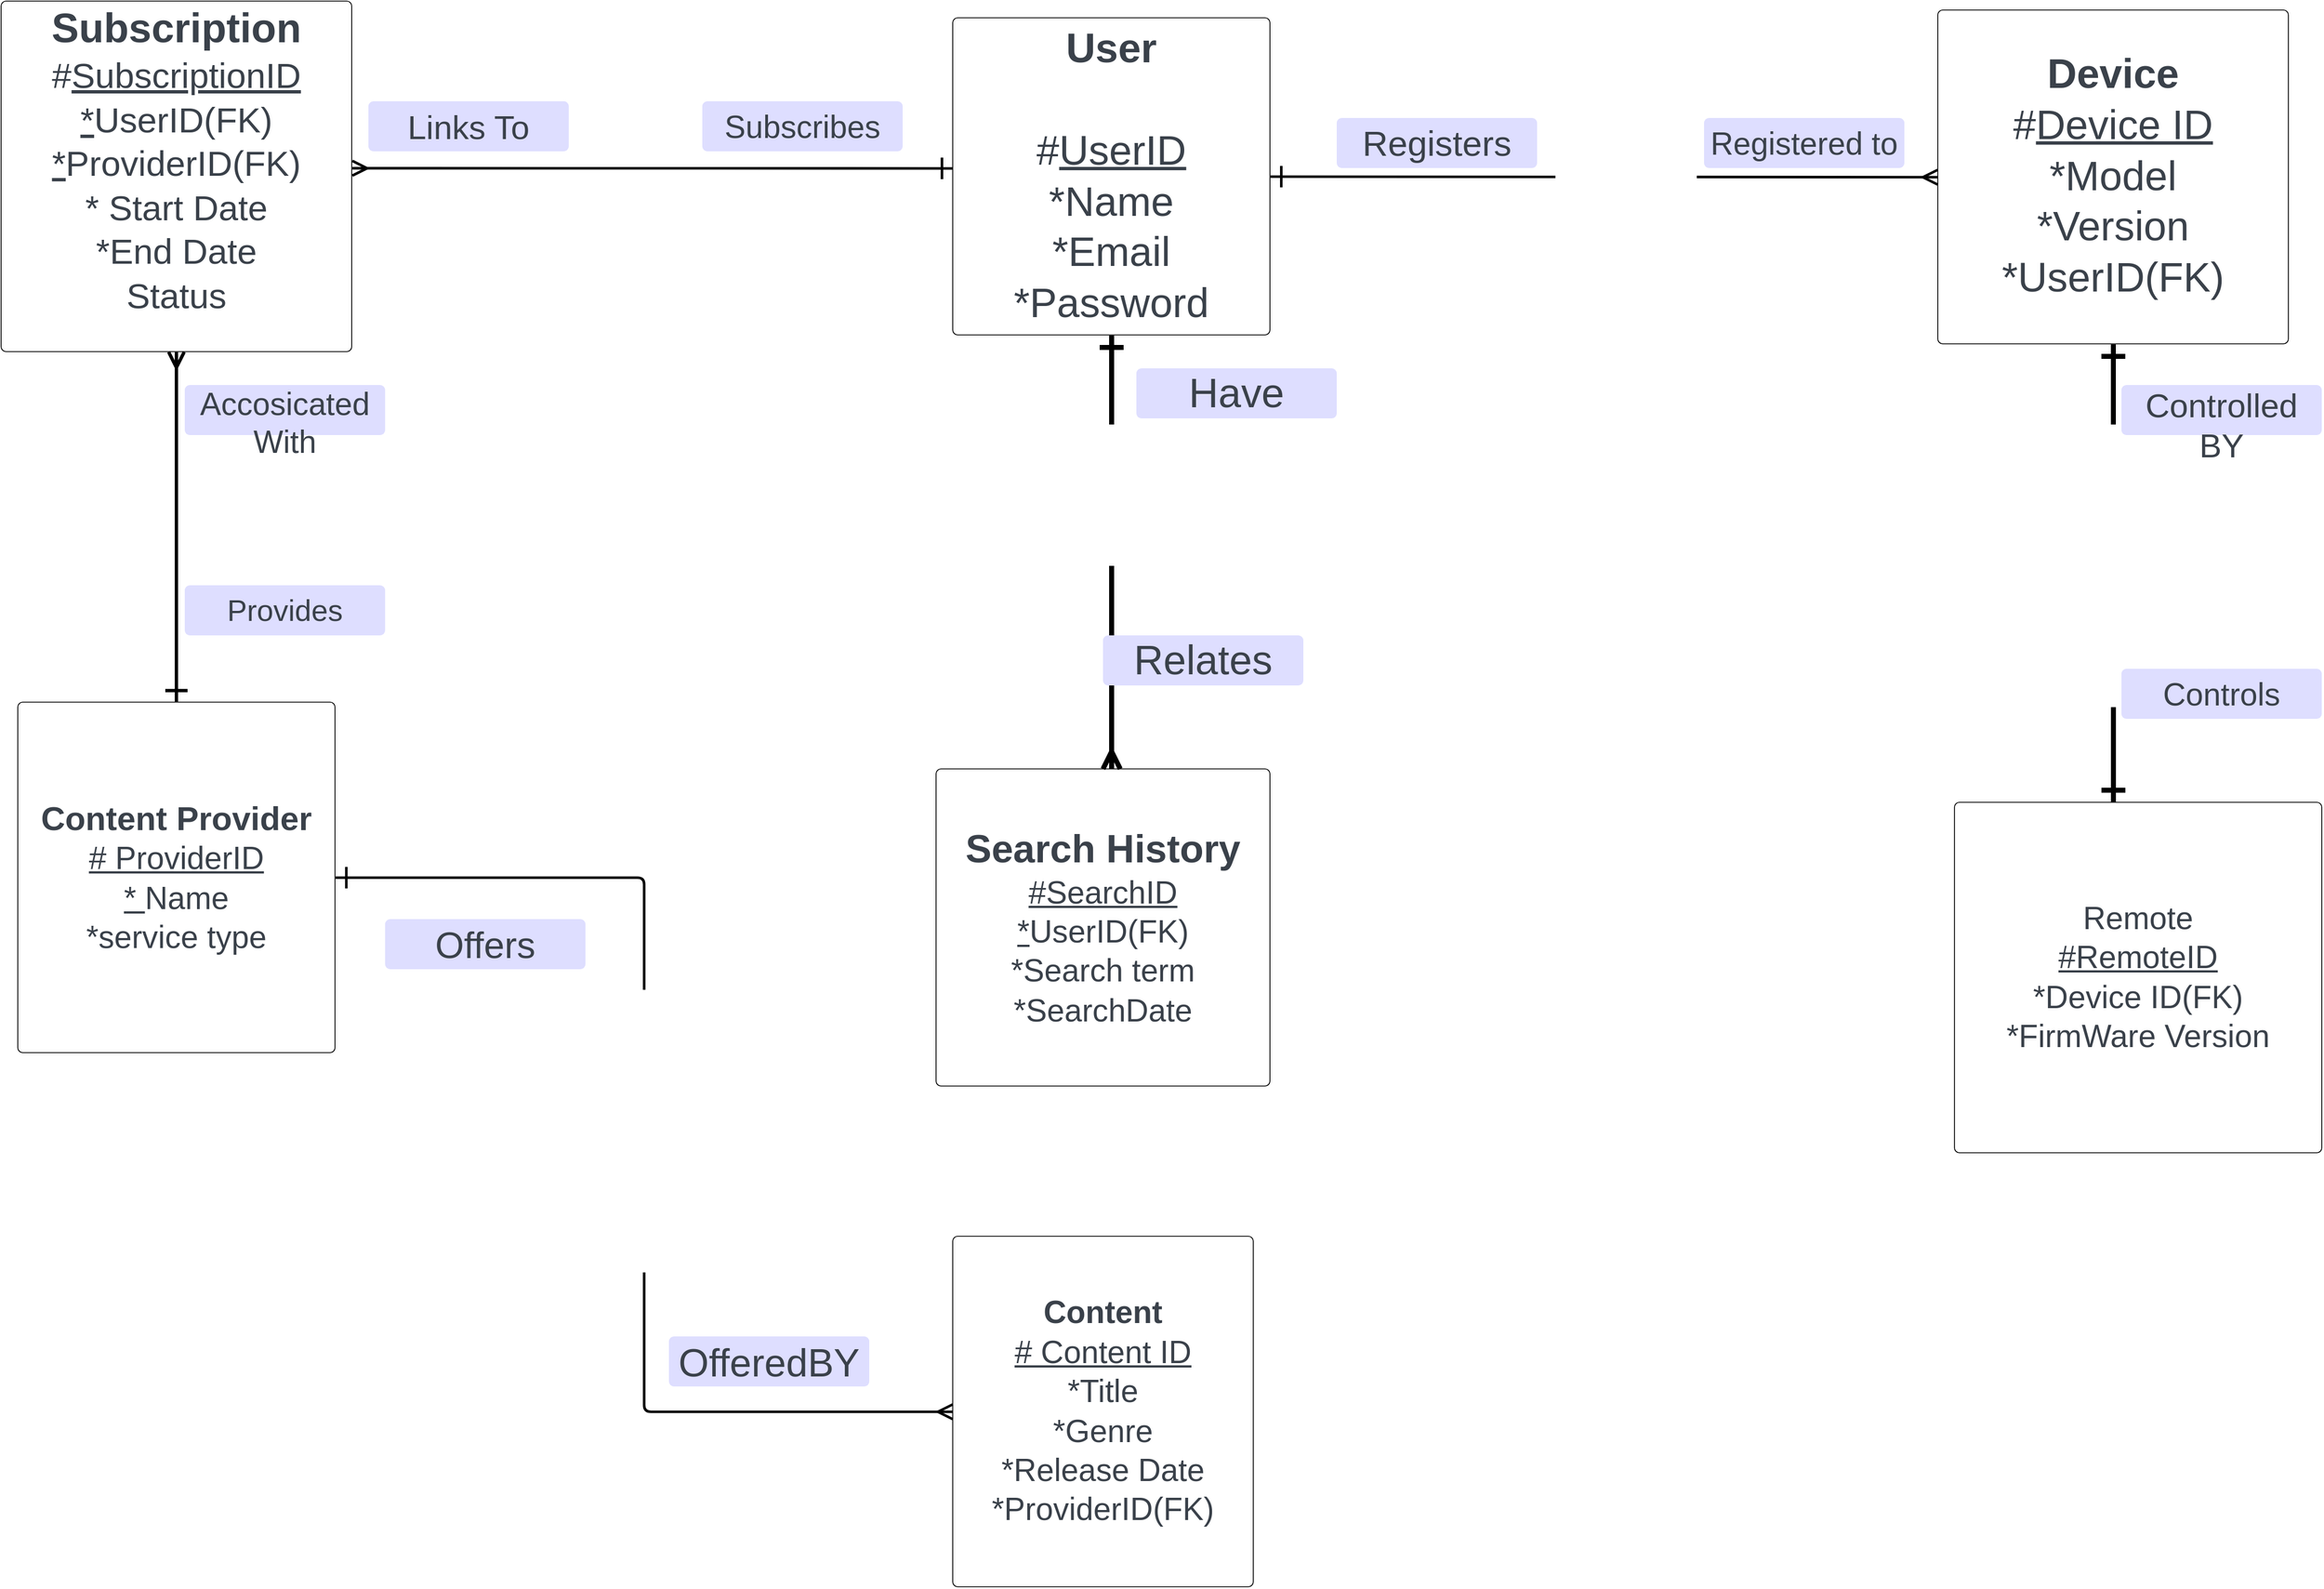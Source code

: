 <mxfile version="22.1.4" type="github">
  <diagram id="C5RBs43oDa-KdzZeNtuy" name="Page-1">
    <mxGraphModel dx="13084" dy="2356" grid="1" gridSize="10" guides="1" tooltips="1" connect="1" arrows="1" fold="1" page="1" pageScale="1" pageWidth="827" pageHeight="1169" math="0" shadow="0">
      <root>
        <mxCell id="WIyWlLk6GJQsqaUBKTNV-0" />
        <mxCell id="WIyWlLk6GJQsqaUBKTNV-1" parent="WIyWlLk6GJQsqaUBKTNV-0" />
        <mxCell id="6noOymy0_lGywdElZ3nG-4" value="&lt;div style=&quot;display: flex; justify-content: center; text-align: center; align-items: baseline; font-size: 0; line-height: 1.25;margin-top: -2px;&quot;&gt;&lt;span&gt;&lt;span style=&quot;font-size:36.7px;color:#3a414a;font-weight: bold;&quot;&gt;User&lt;/span&gt;&lt;span style=&quot;font-size:36.7px;color:#3a414a;&quot;&gt;&#xa;&#xa;#&lt;/span&gt;&lt;span style=&quot;font-size:36.7px;color:#3a414a;text-decoration: underline;&quot;&gt;UserID&lt;/span&gt;&lt;span style=&quot;font-size:36.7px;color:#3a414a;&quot;&gt;&#xa;*Name &#xa;*Email&#xa;*Password&lt;/span&gt;&lt;/span&gt;&lt;/div&gt;" style="html=1;overflow=block;blockSpacing=1;whiteSpace=wrap;fontSize=13;spacing=3.8;strokeOpacity=100;fillOpacity=100;rounded=1;absoluteArcSize=1;arcSize=9;fillColor=#ffffff;strokeWidth=0.8;lucidId=~O.Q762OgemR;" vertex="1" parent="WIyWlLk6GJQsqaUBKTNV-1">
          <mxGeometry x="-9585" y="-195" width="285" height="285" as="geometry" />
        </mxCell>
        <mxCell id="6noOymy0_lGywdElZ3nG-5" value="&lt;div style=&quot;display: flex; justify-content: center; text-align: center; align-items: baseline; font-size: 0; line-height: 1.25;margin-top: -2px;&quot;&gt;&lt;span&gt;&lt;span style=&quot;font-size:30px;color:#3a414a;font-weight: bold;&quot;&gt;Content Provider&lt;/span&gt;&lt;span style=&quot;font-size:28.3px;color:#3a414a;&quot;&gt;&lt;span style=&quot;font-size:28.3px;color:#3a414a;&quot;&gt;&#xa;&lt;/span&gt;&lt;span style=&quot;font-size:28.3px;color:#3a414a;text-decoration: underline;&quot;&gt;# ProviderID&#xa;* &lt;/span&gt;&lt;span style=&quot;font-size:28.3px;color:#3a414a;&quot;&gt;Name&#xa;*service type&lt;/span&gt;&lt;span style=&quot;font-size:28.3px;color:#3a414a;text-decoration: underline;&quot;&gt;&#xa;&lt;/span&gt;&lt;/span&gt;&lt;/span&gt;&lt;/div&gt;" style="html=1;overflow=block;blockSpacing=1;whiteSpace=wrap;fontSize=13;spacing=3.8;strokeOpacity=100;fillOpacity=100;rounded=1;absoluteArcSize=1;arcSize=9;fillColor=#ffffff;strokeWidth=0.8;lucidId=~P.QhEbpOK16;" vertex="1" parent="WIyWlLk6GJQsqaUBKTNV-1">
          <mxGeometry x="-10425" y="420" width="285" height="315" as="geometry" />
        </mxCell>
        <mxCell id="6noOymy0_lGywdElZ3nG-6" value="&lt;div style=&quot;display: flex; justify-content: center; text-align: center; align-items: baseline; font-size: 0; line-height: 1.25;margin-top: -2px;&quot;&gt;&lt;span&gt;&lt;span style=&quot;font-size:36.7px;color:#3a414a;font-weight: bold;&quot;&gt;Device&lt;/span&gt;&lt;span style=&quot;font-size:36.7px;color:#3a414a;&quot;&gt; &#xa;#&lt;/span&gt;&lt;span style=&quot;font-size:36.7px;color:#3a414a;text-decoration: underline;&quot;&gt;Device ID&lt;/span&gt;&lt;span style=&quot;font-size:36.7px;color:#3a414a;&quot;&gt;&#xa;*Model&#xa;*Version&#xa;*UserID(FK)&lt;/span&gt;&lt;/span&gt;&lt;/div&gt;" style="html=1;overflow=block;blockSpacing=1;whiteSpace=wrap;fontSize=13;spacing=3.8;strokeOpacity=100;fillOpacity=100;rounded=1;absoluteArcSize=1;arcSize=9;fillColor=#ffffff;strokeWidth=0.8;lucidId=~P.Q2ZYs~p6p;" vertex="1" parent="WIyWlLk6GJQsqaUBKTNV-1">
          <mxGeometry x="-8700" y="-202" width="315" height="300" as="geometry" />
        </mxCell>
        <mxCell id="6noOymy0_lGywdElZ3nG-7" value="&lt;div style=&quot;display: flex; justify-content: center; text-align: center; align-items: baseline; font-size: 0; line-height: 1.25;margin-top: -2px;&quot;&gt;&lt;span&gt;&lt;span style=&quot;font-size:36.7px;color:#3a414a;font-weight: bold;&quot;&gt;Subscription&lt;/span&gt;&lt;span style=&quot;font-size:31.7px;color:#3a414a;&quot;&gt;&lt;span style=&quot;font-size:31.7px;color:#3a414a;&quot;&gt; &#xa;#&lt;/span&gt;&lt;span style=&quot;font-size:31.7px;color:#3a414a;text-decoration: underline;&quot;&gt;SubscriptionID&#xa;*&lt;/span&gt;&lt;span style=&quot;font-size:31.7px;color:#3a414a;&quot;&gt;UserID(FK)&lt;/span&gt;&lt;span style=&quot;font-size:31.7px;color:#3a414a;text-decoration: underline;&quot;&gt;&#xa;*&lt;/span&gt;ProviderID(FK)&#xa;* Start Date&#xa;*End Date&#xa;Status&lt;/span&gt;&lt;span style=&quot;font-size:26.7px;color:#3a414a;&quot;&gt;&lt;span style=&quot;font-size:26.7px;color:#3a414a;&quot;&gt;&#xa;&lt;/span&gt;&lt;span style=&quot;font-size:26.7px;color:#3a414a;text-decoration: underline;&quot;&gt;&#xa;&lt;/span&gt;&lt;/span&gt;&lt;/span&gt;&lt;/div&gt;" style="html=1;overflow=block;blockSpacing=1;whiteSpace=wrap;fontSize=13;spacing=3.8;strokeOpacity=100;fillOpacity=100;rounded=1;absoluteArcSize=1;arcSize=9;fillColor=#ffffff;strokeWidth=0.8;lucidId=cQ.Qg_2WM43A;" vertex="1" parent="WIyWlLk6GJQsqaUBKTNV-1">
          <mxGeometry x="-10440" y="-210" width="315" height="315" as="geometry" />
        </mxCell>
        <mxCell id="6noOymy0_lGywdElZ3nG-8" value="&lt;div style=&quot;display: flex; justify-content: center; text-align: center; align-items: baseline; font-size: 0; line-height: 1.25;margin-top: -2px;&quot;&gt;&lt;span&gt;&lt;span style=&quot;font-size:28.3px;color:#3a414a;&quot;&gt;&lt;span style=&quot;font-size:28.3px;color:#3a414a;&quot;&gt;&lt;b&gt;Content&lt;/b&gt;&lt;br&gt;&lt;/span&gt;&lt;span style=&quot;font-size:28.3px;color:#3a414a;text-decoration: underline;&quot;&gt;# Content ID&lt;/span&gt;&lt;br&gt;*Title&lt;br&gt;*Genre&lt;br&gt;*Release Date&lt;br&gt;*ProviderID(FK)&lt;br&gt;&lt;/span&gt;&lt;/span&gt;&lt;/div&gt;" style="html=1;overflow=block;blockSpacing=1;whiteSpace=wrap;fontSize=13;spacing=3.8;strokeOpacity=100;fillOpacity=100;rounded=1;absoluteArcSize=1;arcSize=9;fillColor=#ffffff;strokeWidth=0.8;lucidId=C4.QXJbpOsH4;" vertex="1" parent="WIyWlLk6GJQsqaUBKTNV-1">
          <mxGeometry x="-9585" y="900" width="270" height="315" as="geometry" />
        </mxCell>
        <mxCell id="6noOymy0_lGywdElZ3nG-9" value="&lt;div style=&quot;display: flex; justify-content: center; text-align: center; align-items: baseline; font-size: 0; line-height: 1.25;margin-top: -2px;&quot;&gt;&lt;span&gt;&lt;span style=&quot;font-size:35px;color:#3a414a;font-weight: bold;&quot;&gt;Search History&lt;/span&gt;&lt;span style=&quot;font-size:28.3px;color:#3a414a;&quot;&gt;&lt;span style=&quot;font-size:28.3px;color:#3a414a;&quot;&gt;&#xa;&lt;/span&gt;&lt;span style=&quot;font-size:28.3px;color:#3a414a;text-decoration: underline;&quot;&gt;#SearchID&#xa;*&lt;/span&gt;UserID(FK)&#xa;*Search term&#xa;*SearchDate&#xa;&lt;/span&gt;&lt;/span&gt;&lt;/div&gt;" style="html=1;overflow=block;blockSpacing=1;whiteSpace=wrap;fontSize=13;spacing=3.8;strokeOpacity=100;fillOpacity=100;rounded=1;absoluteArcSize=1;arcSize=9;fillColor=#ffffff;strokeWidth=0.8;lucidId=p8.Qi6p4PfIc;" vertex="1" parent="WIyWlLk6GJQsqaUBKTNV-1">
          <mxGeometry x="-9600" y="480" width="300" height="285" as="geometry" />
        </mxCell>
        <mxCell id="6noOymy0_lGywdElZ3nG-10" value="&lt;div style=&quot;display: flex; justify-content: center; text-align: center; align-items: baseline; font-size: 0; line-height: 1.25;margin-top: -2px;&quot;&gt;&lt;span&gt;&lt;span style=&quot;font-size:28.3px;color:#3a414a;&quot;&gt;&lt;span style=&quot;font-size:28.3px;color:#3a414a;&quot;&gt;Remote&#xa;&lt;/span&gt;&lt;span style=&quot;font-size:28.3px;color:#3a414a;text-decoration: underline;&quot;&gt;#RemoteID&#xa;&lt;/span&gt;*Device ID(FK)&#xa;*FirmWare Version&lt;/span&gt;&lt;/span&gt;&lt;/div&gt;" style="html=1;overflow=block;blockSpacing=1;whiteSpace=wrap;fontSize=13;spacing=3.8;strokeOpacity=100;fillOpacity=100;rounded=1;absoluteArcSize=1;arcSize=9;fillColor=#ffffff;strokeWidth=0.8;lucidId=E9.QLl9nOvce;" vertex="1" parent="WIyWlLk6GJQsqaUBKTNV-1">
          <mxGeometry x="-8685" y="510" width="330" height="315" as="geometry" />
        </mxCell>
        <mxCell id="6noOymy0_lGywdElZ3nG-11" value="" style="html=1;jettySize=18;whiteSpace=wrap;overflow=block;blockSpacing=1;fontSize=13;strokeOpacity=100;strokeWidth=2.3;rounded=0;startArrow=ERone;startSize=16;endArrow=ERmany;endSize=10;exitX=1.001;exitY=0.5;exitPerimeter=0;entryX=-0.001;entryY=0.5;entryPerimeter=0;lucidId=wf~QT7YGu-G8;" edge="1" parent="WIyWlLk6GJQsqaUBKTNV-1" source="6noOymy0_lGywdElZ3nG-4" target="6noOymy0_lGywdElZ3nG-6">
          <mxGeometry width="100" height="100" relative="1" as="geometry">
            <Array as="points" />
          </mxGeometry>
        </mxCell>
        <mxCell id="6noOymy0_lGywdElZ3nG-12" value="Registers" style="html=1;overflow=block;blockSpacing=1;whiteSpace=wrap;fontSize=31.7;fontColor=#3a414a;spacing=0;strokeOpacity=100;fillOpacity=100;rounded=1;absoluteArcSize=1;arcSize=9;fillColor=#dedeff;strokeWidth=0.8;strokeColor=none;lucidId=hg~QfecPRKN6;" vertex="1" parent="WIyWlLk6GJQsqaUBKTNV-1">
          <mxGeometry x="-9240" y="-105" width="180" height="45" as="geometry" />
        </mxCell>
        <mxCell id="6noOymy0_lGywdElZ3nG-13" value="" style="html=1;jettySize=18;whiteSpace=wrap;overflow=block;blockSpacing=1;fontSize=13;strokeOpacity=100;strokeWidth=0.8;rounded=0;startArrow=none;endArrow=none;exitX=-0.001;exitY=0.5;exitPerimeter=0;lucidId=Yg~Q4xTBm4rT;" edge="1" parent="WIyWlLk6GJQsqaUBKTNV-1" source="6noOymy0_lGywdElZ3nG-6">
          <mxGeometry width="100" height="100" relative="1" as="geometry">
            <Array as="points" />
            <mxPoint x="-8750" y="-52" as="targetPoint" />
          </mxGeometry>
        </mxCell>
        <mxCell id="6noOymy0_lGywdElZ3nG-14" value="" style="html=1;jettySize=18;whiteSpace=wrap;overflow=block;blockSpacing=1;fontSize=13;strokeOpacity=100;strokeWidth=2.3;rounded=0;startArrow=ERone;startSize=16;endArrow=ERmany;endSize=10;exitX=-0.001;exitY=0.474;exitPerimeter=0;entryX=1.001;entryY=0.476;entryPerimeter=0;lucidId=nh~QiUnRj_Zx;" edge="1" parent="WIyWlLk6GJQsqaUBKTNV-1" source="6noOymy0_lGywdElZ3nG-4" target="6noOymy0_lGywdElZ3nG-7">
          <mxGeometry width="100" height="100" relative="1" as="geometry">
            <Array as="points" />
          </mxGeometry>
        </mxCell>
        <mxCell id="6noOymy0_lGywdElZ3nG-15" value="Subscribes" style="html=1;overflow=block;blockSpacing=1;whiteSpace=wrap;fontSize=28.3;fontColor=#3a414a;spacing=0;strokeOpacity=100;fillOpacity=100;rounded=1;absoluteArcSize=1;arcSize=9;fillColor=#dedeff;strokeWidth=0.8;strokeColor=none;lucidId=Ph~QSxRG_eU~;" vertex="1" parent="WIyWlLk6GJQsqaUBKTNV-1">
          <mxGeometry x="-9810" y="-120" width="180" height="45" as="geometry" />
        </mxCell>
        <mxCell id="6noOymy0_lGywdElZ3nG-16" value="" style="html=1;jettySize=18;whiteSpace=wrap;overflow=block;blockSpacing=1;fontSize=13;strokeOpacity=100;strokeWidth=3;rounded=0;startArrow=ERmany;startSize=10;endArrow=ERone;endSize=16;exitX=0.5;exitY=1.001;exitPerimeter=0;entryX=0.5;entryY=-0.001;entryPerimeter=0;lucidId=Gi~Qtil.L~G4;" edge="1" parent="WIyWlLk6GJQsqaUBKTNV-1" source="6noOymy0_lGywdElZ3nG-7" target="6noOymy0_lGywdElZ3nG-5">
          <mxGeometry width="100" height="100" relative="1" as="geometry">
            <Array as="points" />
          </mxGeometry>
        </mxCell>
        <mxCell id="6noOymy0_lGywdElZ3nG-17" value="Accosicated With" style="html=1;overflow=block;blockSpacing=1;whiteSpace=wrap;fontSize=28.3;fontColor=#3a414a;spacing=0;strokeOpacity=100;fillOpacity=100;rounded=1;absoluteArcSize=1;arcSize=9;fillColor=#dedeff;strokeWidth=0.8;strokeColor=none;lucidId=yk~Q10zKkQaX;" vertex="1" parent="WIyWlLk6GJQsqaUBKTNV-1">
          <mxGeometry x="-10275" y="135" width="180" height="45" as="geometry" />
        </mxCell>
        <mxCell id="6noOymy0_lGywdElZ3nG-18" value="" style="html=1;jettySize=18;whiteSpace=wrap;overflow=block;blockSpacing=1;fontSize=13;strokeOpacity=100;strokeWidth=2.3;rounded=1;arcSize=12;edgeStyle=orthogonalEdgeStyle;startArrow=ERone;startSize=16;endArrow=ERmany;endSize=10;exitX=1.001;exitY=0.5;exitPerimeter=0;entryX=-0.001;entryY=0.5;entryPerimeter=0;lucidId=.k~QqOERTvlI;" edge="1" parent="WIyWlLk6GJQsqaUBKTNV-1" source="6noOymy0_lGywdElZ3nG-5" target="6noOymy0_lGywdElZ3nG-8">
          <mxGeometry width="100" height="100" relative="1" as="geometry">
            <Array as="points" />
          </mxGeometry>
        </mxCell>
        <mxCell id="6noOymy0_lGywdElZ3nG-19" value="Offers" style="html=1;overflow=block;blockSpacing=1;whiteSpace=wrap;fontSize=33.3;fontColor=#3a414a;spacing=0;strokeOpacity=100;fillOpacity=100;rounded=1;absoluteArcSize=1;arcSize=9;fillColor=#dedeff;strokeWidth=0.8;strokeColor=none;lucidId=Zm~QXoS~Rwkm;" vertex="1" parent="WIyWlLk6GJQsqaUBKTNV-1">
          <mxGeometry x="-10095" y="615" width="180" height="45" as="geometry" />
        </mxCell>
        <mxCell id="6noOymy0_lGywdElZ3nG-20" value="" style="html=1;jettySize=18;whiteSpace=wrap;overflow=block;blockSpacing=1;fontSize=13;strokeOpacity=100;strokeWidth=4.5;rounded=0;startArrow=ERone;startSize=16;endArrow=ERmany;endSize=10;exitX=0.5;exitY=1.001;exitPerimeter=0;entryX=0.525;entryY=-0.001;entryPerimeter=0;lucidId=wr~QtDf7_8eJ;" edge="1" parent="WIyWlLk6GJQsqaUBKTNV-1" source="6noOymy0_lGywdElZ3nG-4" target="6noOymy0_lGywdElZ3nG-9">
          <mxGeometry width="100" height="100" relative="1" as="geometry">
            <Array as="points" />
          </mxGeometry>
        </mxCell>
        <mxCell id="6noOymy0_lGywdElZ3nG-21" value="" style="html=1;jettySize=18;whiteSpace=wrap;overflow=block;blockSpacing=1;fontSize=13;strokeOpacity=100;strokeWidth=4.5;rounded=0;startArrow=ERone;startSize=16;endArrow=ERone;endSize=16;exitX=0.5;exitY=1.001;exitPerimeter=0;entryX=0.432;entryY=-0.001;entryPerimeter=0;lucidId=Bs~Q5jUO2Kh0;" edge="1" parent="WIyWlLk6GJQsqaUBKTNV-1" source="6noOymy0_lGywdElZ3nG-6" target="6noOymy0_lGywdElZ3nG-10">
          <mxGeometry width="100" height="100" relative="1" as="geometry">
            <Array as="points" />
          </mxGeometry>
        </mxCell>
        <mxCell id="6noOymy0_lGywdElZ3nG-22" value="&lt;div style=&quot;display: flex; justify-content: center; text-align: center; align-items: baseline; font-size: 0; line-height: 1.25;margin-top: -2px;&quot;&gt;&lt;span&gt;&lt;span style=&quot;font-size:36.7px;color:#3a414a;&quot;&gt;Have&lt;/span&gt;&lt;span style=&quot;font-size:25px;color:#3a414a;&quot;&gt; &lt;/span&gt;&lt;/span&gt;&lt;/div&gt;" style="html=1;overflow=block;blockSpacing=1;whiteSpace=wrap;fontSize=13;spacing=0;strokeOpacity=100;fillOpacity=100;rounded=1;absoluteArcSize=1;arcSize=9;fillColor=#dedeff;strokeWidth=0.8;strokeColor=none;lucidId=3t~QZ_5VDHZi;" vertex="1" parent="WIyWlLk6GJQsqaUBKTNV-1">
          <mxGeometry x="-9420" y="120" width="180" height="45" as="geometry" />
        </mxCell>
        <mxCell id="6noOymy0_lGywdElZ3nG-23" value="Links To" style="html=1;overflow=block;blockSpacing=1;whiteSpace=wrap;fontSize=30;fontColor=#3a414a;spacing=0;strokeOpacity=100;fillOpacity=100;rounded=1;absoluteArcSize=1;arcSize=9;fillColor=#dedeff;strokeWidth=0.8;strokeColor=none;lucidId=-u~QEjsdxt69;" vertex="1" parent="WIyWlLk6GJQsqaUBKTNV-1">
          <mxGeometry x="-10110" y="-120" width="180" height="45" as="geometry" />
        </mxCell>
        <mxCell id="6noOymy0_lGywdElZ3nG-24" value="Provides" style="html=1;overflow=block;blockSpacing=1;whiteSpace=wrap;fontSize=26.7;fontColor=#3a414a;spacing=0;strokeOpacity=100;fillOpacity=100;rounded=1;absoluteArcSize=1;arcSize=9;fillColor=#dedeff;strokeWidth=0.8;strokeColor=none;lucidId=Jv~Q_6KyWzWz;" vertex="1" parent="WIyWlLk6GJQsqaUBKTNV-1">
          <mxGeometry x="-10275" y="315" width="180" height="45" as="geometry" />
        </mxCell>
        <mxCell id="6noOymy0_lGywdElZ3nG-25" value="OfferedBY" style="html=1;overflow=block;blockSpacing=1;whiteSpace=wrap;fontSize=35;fontColor=#3a414a;spacing=0;strokeOpacity=100;fillOpacity=100;rounded=1;absoluteArcSize=1;arcSize=9;fillColor=#dedeff;strokeWidth=0.8;strokeColor=none;lucidId=ow~Qu0VjF8Ie;" vertex="1" parent="WIyWlLk6GJQsqaUBKTNV-1">
          <mxGeometry x="-9840" y="990" width="180" height="45" as="geometry" />
        </mxCell>
        <mxCell id="6noOymy0_lGywdElZ3nG-27" value="Relates" style="html=1;overflow=block;blockSpacing=1;whiteSpace=wrap;fontSize=36.7;fontColor=#3a414a;spacing=0;strokeOpacity=100;fillOpacity=100;rounded=1;absoluteArcSize=1;arcSize=9;fillColor=#dedeff;strokeWidth=0.8;strokeColor=none;lucidId=iI~Q~h2kfP_L;" vertex="1" parent="WIyWlLk6GJQsqaUBKTNV-1">
          <mxGeometry x="-9450" y="360" width="180" height="45" as="geometry" />
        </mxCell>
        <mxCell id="6noOymy0_lGywdElZ3nG-28" value="Controlled BY " style="html=1;overflow=block;blockSpacing=1;whiteSpace=wrap;fontSize=30;fontColor=#3a414a;spacing=0;strokeOpacity=100;fillOpacity=100;rounded=1;absoluteArcSize=1;arcSize=9;fillColor=#dedeff;strokeWidth=0.8;strokeColor=none;lucidId=8I~Q1FnlNbb_;" vertex="1" parent="WIyWlLk6GJQsqaUBKTNV-1">
          <mxGeometry x="-8535" y="135" width="180" height="45" as="geometry" />
        </mxCell>
        <mxCell id="6noOymy0_lGywdElZ3nG-29" value="Controls" style="html=1;overflow=block;blockSpacing=1;whiteSpace=wrap;fontSize=28.3;fontColor=#3a414a;spacing=0;strokeOpacity=100;fillOpacity=100;rounded=1;absoluteArcSize=1;arcSize=9;fillColor=#dedeff;strokeWidth=0.8;strokeColor=none;lucidId=wJ~Qf9iNVKrp;" vertex="1" parent="WIyWlLk6GJQsqaUBKTNV-1">
          <mxGeometry x="-8535" y="390" width="180" height="45" as="geometry" />
        </mxCell>
        <mxCell id="6noOymy0_lGywdElZ3nG-30" value="Registered to " style="html=1;overflow=block;blockSpacing=1;whiteSpace=wrap;fontSize=28.3;fontColor=#3a414a;spacing=0;strokeOpacity=100;fillOpacity=100;rounded=1;absoluteArcSize=1;arcSize=9;fillColor=#dedeff;strokeWidth=0.8;strokeColor=none;lucidId=-L~Q0Ac9O0XE;" vertex="1" parent="WIyWlLk6GJQsqaUBKTNV-1">
          <mxGeometry x="-8910" y="-105" width="180" height="45" as="geometry" />
        </mxCell>
      </root>
    </mxGraphModel>
  </diagram>
</mxfile>
